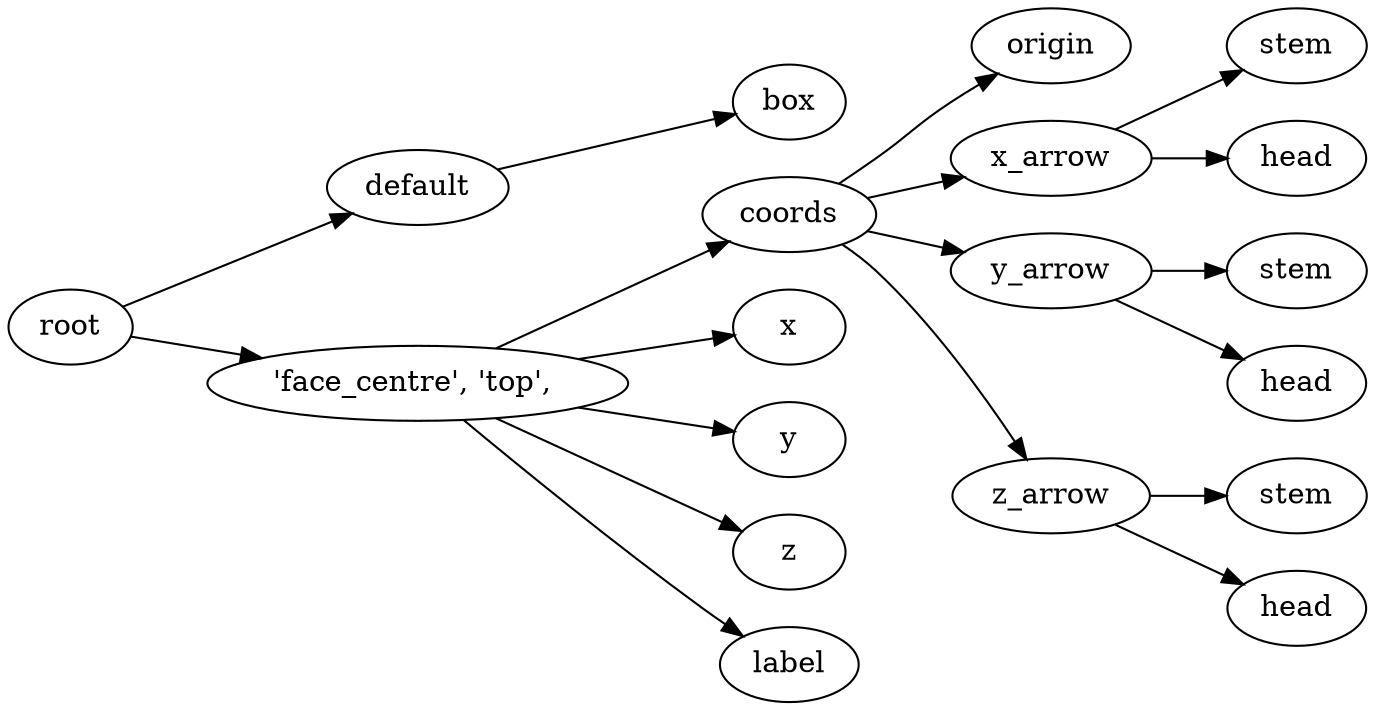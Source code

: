 digraph default {
	graph [rankdir=LR]
	root_1 [label=root href="javascript:s=&quot;\(\)\nNone&quot;; console.log(s); alert(s);"]
	default_2 [label=default href="javascript:s=&quot;\(&#x27;default&#x27;,\)\nShapeName&quot;; console.log(s); alert(s);" tooltip=ShapeName]
	box_3 [label=box href="javascript:s=&quot;\(&#x27;default&#x27;,\ &#x27;box&#x27;\)\nBox&quot;; console.log(s); alert(s);" tooltip=Box]
	4 [label="'face_centre',\ 'top',\ " href="javascript:s=&quot;\(&quot;&#x27;face_centre&#x27;,\ &#x27;top&#x27;,\ &quot;,\)\nAnnotatedCoordinates&quot;; console.log(s); alert(s);" tooltip=AnnotatedCoordinates]
	coords_5 [label=coords href="javascript:s=&quot;\(&quot;&#x27;face_centre&#x27;,\ &#x27;top&#x27;,\ &quot;,\ &#x27;coords&#x27;\)\nCoordinates&quot;; console.log(s); alert(s);" tooltip=Coordinates]
	origin_6 [label=origin href="javascript:s=&quot;\(&quot;&#x27;face_centre&#x27;,\ &#x27;top&#x27;,\ &quot;,\ &#x27;coords&#x27;,\ &#x27;origin&#x27;\)\nCoordinatesCage&quot;; console.log(s); alert(s);" tooltip=CoordinatesCage]
	x_arrow_7 [label=x_arrow href="javascript:s=&quot;\(&quot;&#x27;face_centre&#x27;,\ &#x27;top&#x27;,\ &quot;,\ &#x27;coords&#x27;,\ &#x27;x_arrow&#x27;\)\nArrow&quot;; console.log(s); alert(s);" tooltip=Arrow]
	stem_8 [label=stem href="javascript:s=&quot;\(&quot;&#x27;face_centre&#x27;,\ &#x27;top&#x27;,\ &quot;,\ &#x27;coords&#x27;,\ &#x27;x_arrow&#x27;,\ &#x27;stem&#x27;\)\nCone&quot;; console.log(s); alert(s);" tooltip=Cone]
	head_9 [label=head href="javascript:s=&quot;\(&quot;&#x27;face_centre&#x27;,\ &#x27;top&#x27;,\ &quot;,\ &#x27;coords&#x27;,\ &#x27;x_arrow&#x27;,\ &#x27;head&#x27;\)\nCone&quot;; console.log(s); alert(s);" tooltip=Cone]
	y_arrow_10 [label=y_arrow href="javascript:s=&quot;\(&quot;&#x27;face_centre&#x27;,\ &#x27;top&#x27;,\ &quot;,\ &#x27;coords&#x27;,\ &#x27;y_arrow&#x27;\)\nArrow&quot;; console.log(s); alert(s);" tooltip=Arrow]
	stem_11 [label=stem href="javascript:s=&quot;\(&quot;&#x27;face_centre&#x27;,\ &#x27;top&#x27;,\ &quot;,\ &#x27;coords&#x27;,\ &#x27;y_arrow&#x27;,\ &#x27;stem&#x27;\)\nCone&quot;; console.log(s); alert(s);" tooltip=Cone]
	head_12 [label=head href="javascript:s=&quot;\(&quot;&#x27;face_centre&#x27;,\ &#x27;top&#x27;,\ &quot;,\ &#x27;coords&#x27;,\ &#x27;y_arrow&#x27;,\ &#x27;head&#x27;\)\nCone&quot;; console.log(s); alert(s);" tooltip=Cone]
	z_arrow_13 [label=z_arrow href="javascript:s=&quot;\(&quot;&#x27;face_centre&#x27;,\ &#x27;top&#x27;,\ &quot;,\ &#x27;coords&#x27;,\ &#x27;z_arrow&#x27;\)\nArrow&quot;; console.log(s); alert(s);" tooltip=Arrow]
	stem_14 [label=stem href="javascript:s=&quot;\(&quot;&#x27;face_centre&#x27;,\ &#x27;top&#x27;,\ &quot;,\ &#x27;coords&#x27;,\ &#x27;z_arrow&#x27;,\ &#x27;stem&#x27;\)\nCone&quot;; console.log(s); alert(s);" tooltip=Cone]
	head_15 [label=head href="javascript:s=&quot;\(&quot;&#x27;face_centre&#x27;,\ &#x27;top&#x27;,\ &quot;,\ &#x27;coords&#x27;,\ &#x27;z_arrow&#x27;,\ &#x27;head&#x27;\)\nCone&quot;; console.log(s); alert(s);" tooltip=Cone]
	x_16 [label=x href="javascript:s=&quot;\(&quot;&#x27;face_centre&#x27;,\ &#x27;top&#x27;,\ &quot;,\ &#x27;x&#x27;\)\nText&quot;; console.log(s); alert(s);" tooltip=Text]
	y_17 [label=y href="javascript:s=&quot;\(&quot;&#x27;face_centre&#x27;,\ &#x27;top&#x27;,\ &quot;,\ &#x27;y&#x27;\)\nText&quot;; console.log(s); alert(s);" tooltip=Text]
	z_18 [label=z href="javascript:s=&quot;\(&quot;&#x27;face_centre&#x27;,\ &#x27;top&#x27;,\ &quot;,\ &#x27;z&#x27;\)\nText&quot;; console.log(s); alert(s);" tooltip=Text]
	label_19 [label=label href="javascript:s=&quot;\(&quot;&#x27;face_centre&#x27;,\ &#x27;top&#x27;,\ &quot;,\ &#x27;label&#x27;\)\nText&quot;; console.log(s); alert(s);" tooltip=Text]
	root_1 -> default_2
	default_2 -> box_3
	root_1 -> 4
	4 -> coords_5
	coords_5 -> origin_6
	coords_5 -> x_arrow_7
	x_arrow_7 -> stem_8
	x_arrow_7 -> head_9
	coords_5 -> y_arrow_10
	y_arrow_10 -> stem_11
	y_arrow_10 -> head_12
	coords_5 -> z_arrow_13
	z_arrow_13 -> stem_14
	z_arrow_13 -> head_15
	4 -> x_16
	4 -> y_17
	4 -> z_18
	4 -> label_19
}
